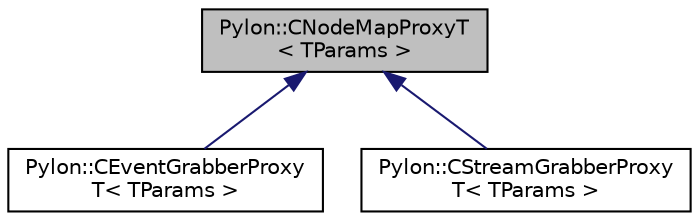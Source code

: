digraph "Pylon::CNodeMapProxyT&lt; TParams &gt;"
{
  edge [fontname="Helvetica",fontsize="10",labelfontname="Helvetica",labelfontsize="10"];
  node [fontname="Helvetica",fontsize="10",shape=record];
  Node1 [label="Pylon::CNodeMapProxyT\l\< TParams \>",height=0.2,width=0.4,color="black", fillcolor="grey75", style="filled", fontcolor="black"];
  Node1 -> Node2 [dir="back",color="midnightblue",fontsize="10",style="solid",fontname="Helvetica"];
  Node2 [label="Pylon::CEventGrabberProxy\lT\< TParams \>",height=0.2,width=0.4,color="black", fillcolor="white", style="filled",URL="$class_pylon_1_1_c_event_grabber_proxy_t.html",tooltip="Low Level API: The event grabber class with parameter access methods. "];
  Node1 -> Node3 [dir="back",color="midnightblue",fontsize="10",style="solid",fontname="Helvetica"];
  Node3 [label="Pylon::CStreamGrabberProxy\lT\< TParams \>",height=0.2,width=0.4,color="black", fillcolor="white", style="filled",URL="$class_pylon_1_1_c_stream_grabber_proxy_t.html",tooltip="Low Level API: The stream grabber class with parameter access methods. "];
}

